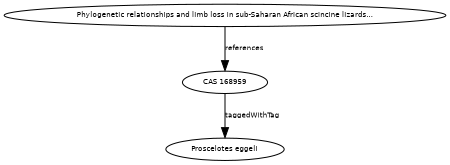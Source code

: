 digraph G {
size="3,3";
node [fontsize=7, fontname="Helvetica"];
edge [fontsize=7, fontname="Helvetica"];
node0 [label="CAS 168959", width=0.27433100247,height=0.27433100247];
node1 [label="Phylogenetic relationships and limb loss in sub-Saharan African scincine lizards...", width=0.27433100247,height=0.27433100247];
node2 [label="Proscelotes eggeli", width=0.27433100247,height=0.27433100247];
node1 -> node0 [label="references"];
node0 -> node2 [label="taggedWithTag"];
}

